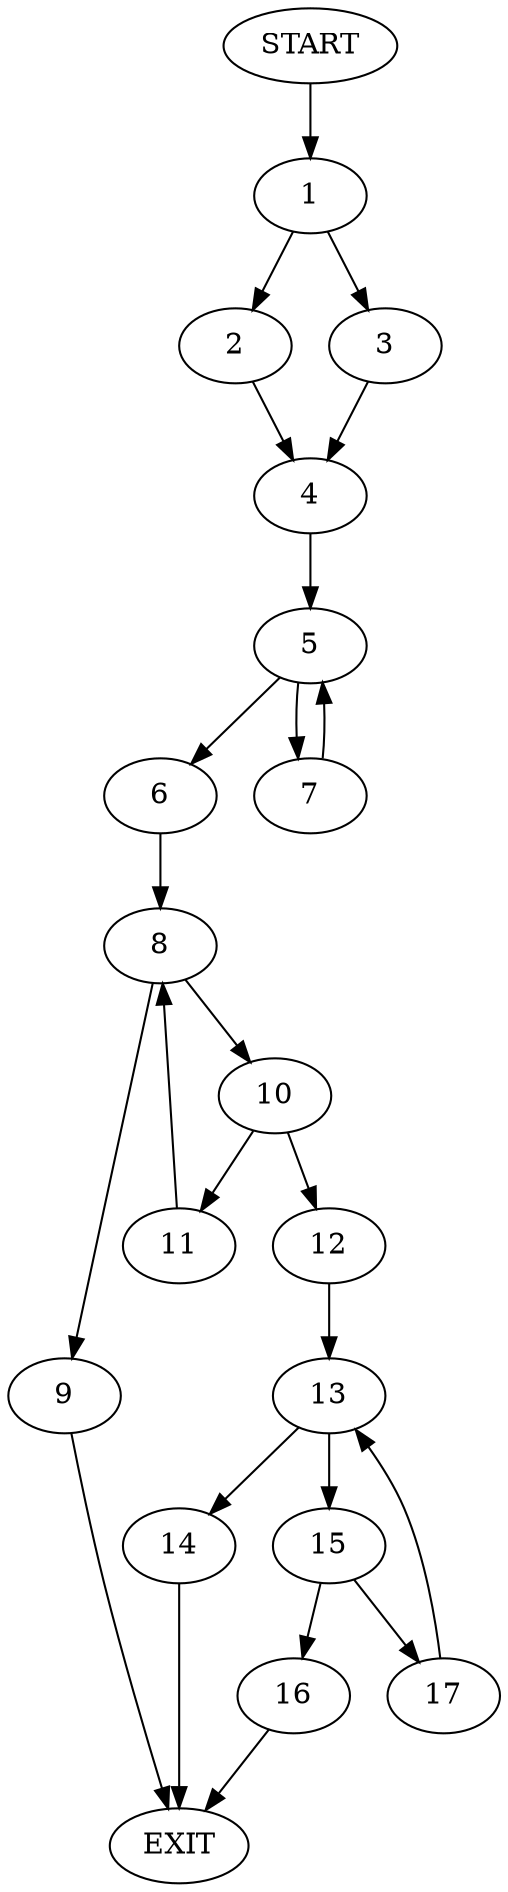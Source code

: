 digraph {
0 [label="START"]
18 [label="EXIT"]
0 -> 1
1 -> 2
1 -> 3
3 -> 4
2 -> 4
4 -> 5
5 -> 6
5 -> 7
7 -> 5
6 -> 8
8 -> 9
8 -> 10
10 -> 11
10 -> 12
9 -> 18
12 -> 13
11 -> 8
13 -> 14
13 -> 15
14 -> 18
15 -> 16
15 -> 17
17 -> 13
16 -> 18
}
